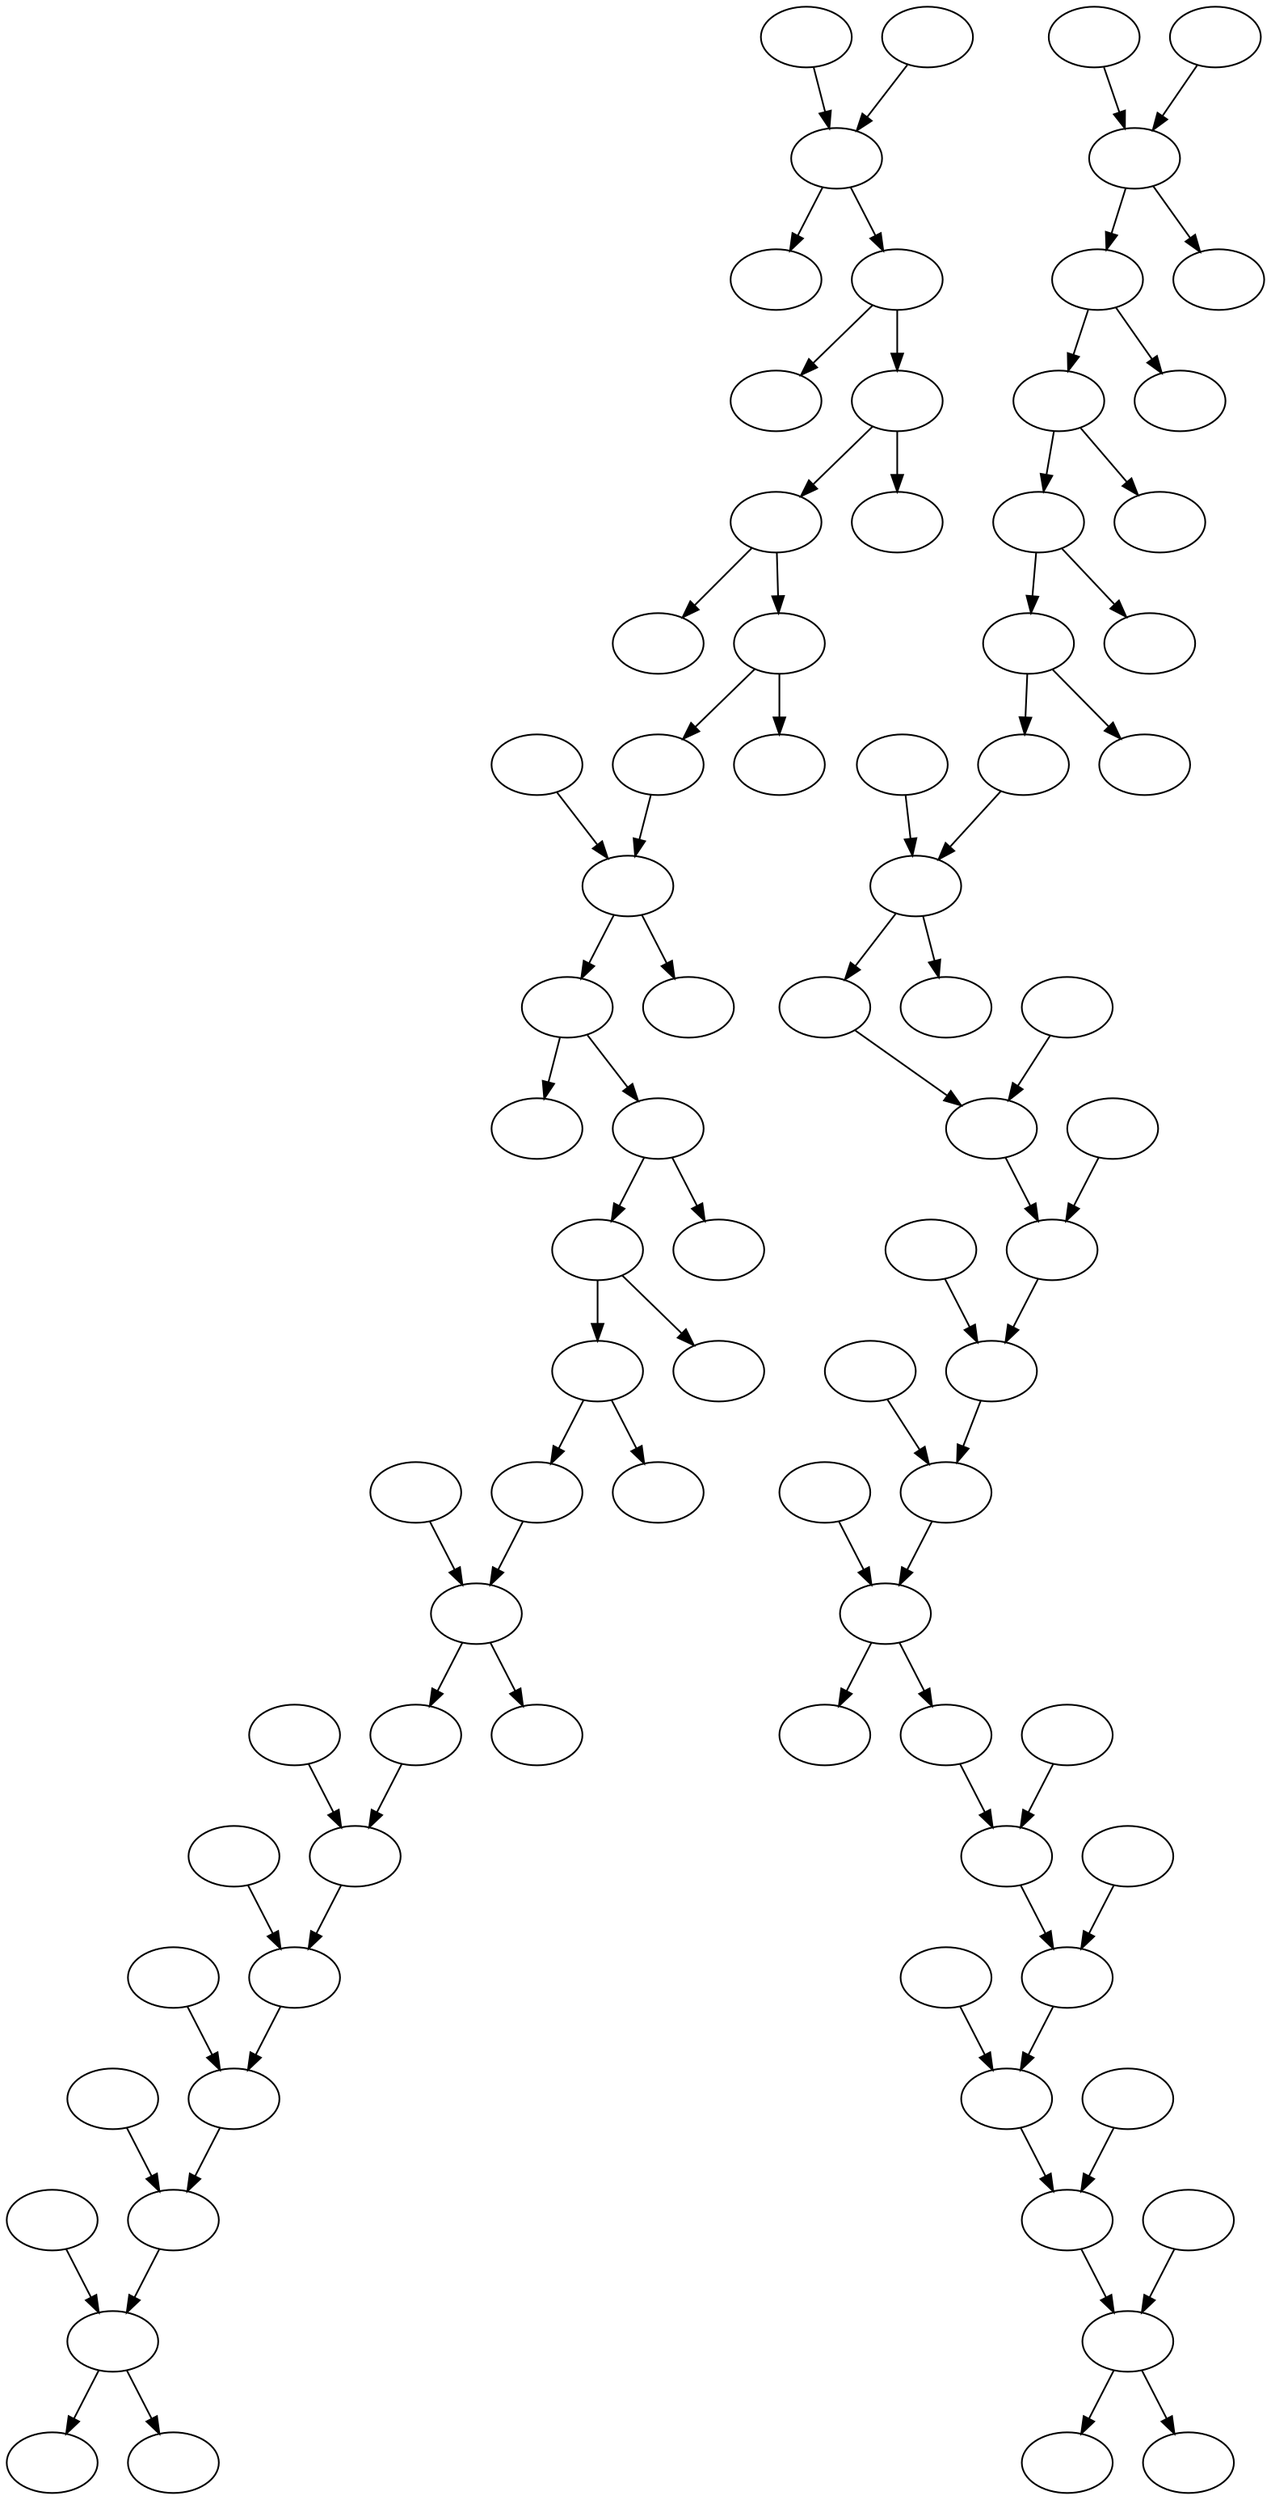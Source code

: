 digraph G {
GCGCGTCTTATCAGGCCTACGTTAATTCTGCAATATATTGAATCTGCATGCTTTT[label=""]TATTGAATCTGCATGCTTTTGTAGGCAGGATAAGGCGTTCACGCCGCATCCGGCA[label=""]
	GCGCGTCTTATCAGGCCTACGTTAATTCTGCAATATATTGAATCTGCATGCTTTT -> TATTGAATCTGCATGCTTTTGTAGGCAGGATAAGGCGTTCACGCCGCATCCGGCA;
CCCGCCTGCCGCGCCTGCCGGAAGCCTGGCAGTAACCGTTCACGGTAGGGTTCAG[label=""]ACGCCACCGACGCCAATCACAAACACTTCGATAACCTGATCGGTATTGAACAGCA[label=""]
	CCCGCCTGCCGCGCCTGCCGGAAGCCTGGCAGTAACCGTTCACGGTAGGGTTCAG -> ACGCCACCGACGCCAATCACAAACACTTCGATAACCTGATCGGTATTGAACAGCA;
GAACGTTTTCTGCGTGTTGCCGATATTCTGGAAAGCAATGCCAGGCAGGGGCAGG[label=""]CGTTTTCTGCGTGTTGCCGATATTCTGGAAAGCAATGCCAGGCAGGGGCAGGGGG[label=""]
	GAACGTTTTCTGCGTGTTGCCGATATTCTGGAAAGCAATGCCAGGCAGGGGCAGG -> CGTTTTCTGCGTGTTGCCGATATTCTGGAAAGCAATGCCAGGCAGGGGCAGGGGG;
GAACGTTTTCTGCGTGTTGCCGATATTCTGGAAAGCAATGCCAGGCAGGGGCAGG[label=""]ATGCTGTTCAATACCGATCAGGTTATCGAAGTGTTTGTGATTGGCGTCGGTGGCG[label=""]
	GAACGTTTTCTGCGTGTTGCCGATATTCTGGAAAGCAATGCCAGGCAGGGGCAGG -> ATGCTGTTCAATACCGATCAGGTTATCGAAGTGTTTGTGATTGGCGTCGGTGGCG;
GCCTGCCGCTTCCTGCCAGCCAAAAGCACTCTCAAAAATAGACCAAATGACGTGG[label=""]TCCGAGTTCCTGTGGCAGCACAACCAGGATCCAATGGCAGTAGATAAACTGGCGG[label=""]
	GCCTGCCGCTTCCTGCCAGCCAAAAGCACTCTCAAAAATAGACCAAATGACGTGG -> TCCGAGTTCCTGTGGCAGCACAACCAGGATCCAATGGCAGTAGATAAACTGGCGG;
ATGCTGTTCAATACCGATCAGGTTATCGAAGTGTTTGTGATTGGCGTCGGTGGCG[label=""]TGTTCAATACCGATCAGGTTATCGAAGTGTTTGTGATTGGCGTCGGTGGCGGTGC[label=""]
	ATGCTGTTCAATACCGATCAGGTTATCGAAGTGTTTGTGATTGGCGTCGGTGGCG -> TGTTCAATACCGATCAGGTTATCGAAGTGTTTGTGATTGGCGTCGGTGGCGGTGC;
ATGCTGTTCAATACCGATCAGGTTATCGAAGTGTTTGTGATTGGCGTCGGTGGCG[label=""]GCTGAACCCTACCGTGAACGGTTACTGCCAGGCTTCCGGCAGGCGCGGCAGGCGG[label=""]
	ATGCTGTTCAATACCGATCAGGTTATCGAAGTGTTTGTGATTGGCGTCGGTGGCG -> GCTGAACCCTACCGTGAACGGTTACTGCCAGGCTTCCGGCAGGCGCGGCAGGCGG;
ACTACCTGCAAAATCAGGAAGGTTTTGTTCATATTTGCCGGCTGGATACGGCGGG[label=""]CTACCTGCAAAATCAGGAAGGTTTTGTTCATATTTGCCGGCTGGATACGGCGGGG[label=""]
	ACTACCTGCAAAATCAGGAAGGTTTTGTTCATATTTGCCGGCTGGATACGGCGGG -> CTACCTGCAAAATCAGGAAGGTTTTGTTCATATTTGCCGGCTGGATACGGCGGGG;
ACTACCTGCAAAATCAGGAAGGTTTTGTTCATATTTGCCGGCTGGATACGGCGGG[label=""]CTGCCGTAGCTTATCGTGCGCTGCGTGATCAGTTGAATCCAGGCGAATATGGCTT[label=""]
	ACTACCTGCAAAATCAGGAAGGTTTTGTTCATATTTGCCGGCTGGATACGGCGGG -> CTGCCGTAGCTTATCGTGCGCTGCGTGATCAGTTGAATCCAGGCGAATATGGCTT;
GGGATAAGGCGTTCACGCCGCATCCGGCATTGACTGCAAACTTAACGCTGCTCGT[label=""]TTCACGCCGCATCCGGCATTGACTGCAAACTTAACGCTGCTCGTAGCGTTTAAAC[label=""]
	GGGATAAGGCGTTCACGCCGCATCCGGCATTGACTGCAAACTTAACGCTGCTCGT -> TTCACGCCGCATCCGGCATTGACTGCAAACTTAACGCTGCTCGTAGCGTTTAAAC;
GATTCAATATATTGCAGAATTAACGTAGGCCTGATAAGACGCGCCAGCGTCGCAT[label=""]TGATAAGACGCGCCAGCGTCGCATCAGGCGCTGAATGCCGGATTGTTACCCGGCA[label=""]
	GATTCAATATATTGCAGAATTAACGTAGGCCTGATAAGACGCGCCAGCGTCGCAT -> TGATAAGACGCGCCAGCGTCGCATCAGGCGCTGAATGCCGGATTGTTACCCGGCA;
ACCTGACAGTGCGGGCTTTTTTTTTCGACCAAAGGTAACGAGGTAACAACCATGC[label=""]GAACGTTTTCTGCGTGTTGCCGATATTCTGGAAAGCAATGCCAGGCAGGGGCAGG[label=""]
	ACCTGACAGTGCGGGCTTTTTTTTTCGACCAAAGGTAACGAGGTAACAACCATGC -> GAACGTTTTCTGCGTGTTGCCGATATTCTGGAAAGCAATGCCAGGCAGGGGCAGG;
ATCGTACTCGCACTTTCCCTGGTTCTGGTCGCTCCCATGGCAGCACAGGCTGCGG[label=""]CGCTAAATGACAAATGCCGGGTAACAATCCGGCATTCAGCGCCTGATGCGACGCT[label=""]
	ATCGTACTCGCACTTTCCCTGGTTCTGGTCGCTCCCATGGCAGCACAGGCTGCGG -> CGCTAAATGACAAATGCCGGGTAACAATCCGGCATTCAGCGCCTGATGCGACGCT;
ATCGTACTCGCACTTTCCCTGGTTCTGGTCGCTCCCATGGCAGCACAGGCTGCGG[label=""]ACTCGCACTTTCCCTGGTTCTGGTCGCTCCCATGGCAGCACAGGCTGCGGGAATT[label=""]
	ATCGTACTCGCACTTTCCCTGGTTCTGGTCGCTCCCATGGCAGCACAGGCTGCGG -> ACTCGCACTTTCCCTGGTTCTGGTCGCTCCCATGGCAGCACAGGCTGCGGGAATT;
ACCGCCTGCCGCGCCTGCCGGAAGCCTGGCAGTAACCGTTCACGGTAGGGTTCAG[label=""]ACGCCACCGACGCCAATCACAAACACTTCGATAACCTGATCGGTATTGAACAGCA[label=""]
	ACCGCCTGCCGCGCCTGCCGGAAGCCTGGCAGTAACCGTTCACGGTAGGGTTCAG -> ACGCCACCGACGCCAATCACAAACACTTCGATAACCTGATCGGTATTGAACAGCA;
CCCTGACAGTGCGGGCTTTTTTTTTCGACCAAAGGTAACGAGGTAACAACCATGC[label=""]GAACGTTTTCTGCGTGTTGCCGATATTCTGGAAAGCAATGCCAGGCAGGGGCAGG[label=""]
	CCCTGACAGTGCGGGCTTTTTTTTTCGACCAAAGGTAACGAGGTAACAACCATGC -> GAACGTTTTCTGCGTGTTGCCGATATTCTGGAAAGCAATGCCAGGCAGGGGCAGG;
CCCGCAGCCTGTGCTGCCATGGGAGCGACCAGAACCAGGGAAAGTGCGAGTACGA[label=""]TTTATCATTGCCCGTTATGGGTCGATATCCGGAGATTACTCGATGAGAACGGCGG[label=""]
	CCCGCAGCCTGTGCTGCCATGGGAGCGACCAGAACCAGGGAAAGTGCGAGTACGA -> TTTATCATTGCCCGTTATGGGTCGATATCCGGAGATTACTCGATGAGAACGGCGG;
TTTATCATTGCCCGTTATGGGTCGATATCCGGAGATTACTCGATGAGAACGGCGG[label=""]TATCATTGCCCGTTATGGGTCGATATCCGGAGATTACTCGATGAGAACGGCGGGT[label=""]
	TTTATCATTGCCCGTTATGGGTCGATATCCGGAGATTACTCGATGAGAACGGCGG -> TATCATTGCCCGTTATGGGTCGATATCCGGAGATTACTCGATGAGAACGGCGGGT;
TTTATCATTGCCCGTTATGGGTCGATATCCGGAGATTACTCGATGAGAACGGCGG[label=""]CAAGCCATATTCGCCTGGATTCAACTGATCACGCAGCGCACGATAAGCTACGGCA[label=""]
	TTTATCATTGCCCGTTATGGGTCGATATCCGGAGATTACTCGATGAGAACGGCGG -> CAAGCCATATTCGCCTGGATTCAACTGATCACGCAGCGCACGATAAGCTACGGCA;
CCCGCCGTTCTCATCGAGTAATCTCCGGATATCGACCCATAACGGGCAATGATAA[label=""]ATCGTACTCGCACTTTCCCTGGTTCTGGTCGCTCCCATGGCAGCACAGGCTGCGG[label=""]
	CCCGCCGTTCTCATCGAGTAATCTCCGGATATCGACCCATAACGGGCAATGATAA -> ATCGTACTCGCACTTTCCCTGGTTCTGGTCGCTCCCATGGCAGCACAGGCTGCGG;
ACCGCCGTTCTCATCGAGTAATCTCCGGATATCGACCCATAACGGGCAATGATAA[label=""]ATCGTACTCGCACTTTCCCTGGTTCTGGTCGCTCCCATGGCAGCACAGGCTGCGG[label=""]
	ACCGCCGTTCTCATCGAGTAATCTCCGGATATCGACCCATAACGGGCAATGATAA -> ATCGTACTCGCACTTTCCCTGGTTCTGGTCGCTCCCATGGCAGCACAGGCTGCGG;
GTCACGCCGCATCCGGCATTGACTGCAAACTTAACGCTGCTCGTAGCGTTTAAAC[label=""]TCACGCCGCATCCGGCATTGACTGCAAACTTAACGCTGCTCGTAGCGTTTAAACA[label=""]
	GTCACGCCGCATCCGGCATTGACTGCAAACTTAACGCTGCTCGTAGCGTTTAAAC -> TCACGCCGCATCCGGCATTGACTGCAAACTTAACGCTGCTCGTAGCGTTTAAACA;
GTGCCGGATGCGGCGTGAACGCCTTATCCTGCCTACAAAAGCATGCAGATTCAAT[label=""]CAAAAGCATGCAGATTCAATATATTGCAGAATTAACGTAGGCCTGATAAGACGCG[label=""]
	GTGCCGGATGCGGCGTGAACGCCTTATCCTGCCTACAAAAGCATGCAGATTCAAT -> CAAAAGCATGCAGATTCAATATATTGCAGAATTAACGTAGGCCTGATAAGACGCG;
ATGCCGGATGCGGCGTGAACGCCTTATCCTGCCTACAAAAGCATGCAGATTCAAT[label=""]CAAAAGCATGCAGATTCAATATATTGCAGAATTAACGTAGGCCTGATAAGACGCG[label=""]
	ATGCCGGATGCGGCGTGAACGCCTTATCCTGCCTACAAAAGCATGCAGATTCAAT -> CAAAAGCATGCAGATTCAATATATTGCAGAATTAACGTAGGCCTGATAAGACGCG;
CCCACGTCATTTGGTCTATTTTTGAGAGTGCTTTTGGCTGGCAGGAAGCGGCAGG[label=""]TGGTGTTTAAACGCTACGAGCAGCGTTAAGTTTGCAGTCAATGCCGGATGCGGCG[label=""]
	CCCACGTCATTTGGTCTATTTTTGAGAGTGCTTTTGGCTGGCAGGAAGCGGCAGG -> TGGTGTTTAAACGCTACGAGCAGCGTTAAGTTTGCAGTCAATGCCGGATGCGGCG;
CCCACGTCATTTGGTCTATTTTTGAGAGTGCTTTTGGCTGGCAGGAAGCGGCAGG[label=""]ACGTCATTTGGTCTATTTTTGAGAGTGCTTTTGGCTGGCAGGAAGCGGCAGGGGG[label=""]
	CCCACGTCATTTGGTCTATTTTTGAGAGTGCTTTTGGCTGGCAGGAAGCGGCAGG -> ACGTCATTTGGTCTATTTTTGAGAGTGCTTTTGGCTGGCAGGAAGCGGCAGGGGG;
TCGCGTCTTATCAGGCCTACGTTAATTCTGCAATATATTGAATCTGCATGCTTTT[label=""]TATTGAATCTGCATGCTTTTGTAGGCAGGATAAGGCGTTCACGCCGCATCCGGCA[label=""]
	TCGCGTCTTATCAGGCCTACGTTAATTCTGCAATATATTGAATCTGCATGCTTTT -> TATTGAATCTGCATGCTTTTGTAGGCAGGATAAGGCGTTCACGCCGCATCCGGCA;
AAGCGTCGCATCAGGCGCTGAATGCCGGATTGTTACCCGGCATTTGTCATTTAGC[label=""]TCCGCAGCCTGTGCTGCCATGGGAGCGACCAGAACCAGGGAAAGTGCGAGTACGA[label=""]
	AAGCGTCGCATCAGGCGCTGAATGCCGGATTGTTACCCGGCATTTGTCATTTAGC -> TCCGCAGCCTGTGCTGCCATGGGAGCGACCAGAACCAGGGAAAGTGCGAGTACGA;
TGGTGTTTAAACGCTACGAGCAGCGTTAAGTTTGCAGTCAATGCCGGATGCGGCG[label=""]GTGTTTAAACGCTACGAGCAGCGTTAAGTTTGCAGTCAATGCCGGATGCGGCGTG[label=""]
	TGGTGTTTAAACGCTACGAGCAGCGTTAAGTTTGCAGTCAATGCCGGATGCGGCG -> GTGTTTAAACGCTACGAGCAGCGTTAAGTTTGCAGTCAATGCCGGATGCGGCGTG;
TGGTGTTTAAACGCTACGAGCAGCGTTAAGTTTGCAGTCAATGCCGGATGCGGCG[label=""]TGTTTAAACGCTACGAGCAGCGTTAAGTTTGCAGTCAATGCCGGATGCGGCGCGA[label=""]
	TGGTGTTTAAACGCTACGAGCAGCGTTAAGTTTGCAGTCAATGCCGGATGCGGCG -> TGTTTAAACGCTACGAGCAGCGTTAAGTTTGCAGTCAATGCCGGATGCGGCGCGA;
CCCTGCCGCTTCCTGCCAGCCAAAAGCACTCTCAAAAATAGACCAAATGACGTGG[label=""]TCCGAGTTCCTGTGGCAGCACAACCAGGATCCAATGGCAGTAGATAAACTGGCGG[label=""]
	CCCTGCCGCTTCCTGCCAGCCAAAAGCACTCTCAAAAATAGACCAAATGACGTGG -> TCCGAGTTCCTGTGGCAGCACAACCAGGATCCAATGGCAGTAGATAAACTGGCGG;
AGGATAAGGCGTTCACGCCGCATCCGGCATTGACTGCAAACTTAACGCTGCTCGT[label=""]TTCACGCCGCATCCGGCATTGACTGCAAACTTAACGCTGCTCGTAGCGTTTAAAC[label=""]
	AGGATAAGGCGTTCACGCCGCATCCGGCATTGACTGCAAACTTAACGCTGCTCGT -> TTCACGCCGCATCCGGCATTGACTGCAAACTTAACGCTGCTCGTAGCGTTTAAAC;
CGCTAAATGACAAATGCCGGGTAACAATCCGGCATTCAGCGCCTGATGCGACGCT[label=""]CAAATGCCGGGTAACAATCCGGCATTCAGCGCCTGATGCGACGCTTGCGCGTCTT[label=""]
	CGCTAAATGACAAATGCCGGGTAACAATCCGGCATTCAGCGCCTGATGCGACGCT -> CAAATGCCGGGTAACAATCCGGCATTCAGCGCCTGATGCGACGCTTGCGCGTCTT;
CGCTAAATGACAAATGCCGGGTAACAATCCGGCATTCAGCGCCTGATGCGACGCT[label=""]GCTAAATGACAAATGCCGGGTAACAATCCGGCATTCAGCGCCTGATGCGACGCTG[label=""]
	CGCTAAATGACAAATGCCGGGTAACAATCCGGCATTCAGCGCCTGATGCGACGCT -> GCTAAATGACAAATGCCGGGTAACAATCCGGCATTCAGCGCCTGATGCGACGCTG;
TCCGCCAGTTTATCTACTGCCATTGGATCCTGGTTGTGCTGCCACAGGAACTCGG[label=""]CCCACGTCATTTGGTCTATTTTTGAGAGTGCTTTTGGCTGGCAGGAAGCGGCAGG[label=""]
	TCCGCCAGTTTATCTACTGCCATTGGATCCTGGTTGTGCTGCCACAGGAACTCGG -> CCCACGTCATTTGGTCTATTTTTGAGAGTGCTTTTGGCTGGCAGGAAGCGGCAGG;
GCGCCGCATCCGGCATTGACTGCAAACTTAACGCTGCTCGTAGCGTTTAAACACC[label=""]GCCTGCCGCTTCCTGCCAGCCAAAAGCACTCTCAAAAATAGACCAAATGACGTGG[label=""]
	GCGCCGCATCCGGCATTGACTGCAAACTTAACGCTGCTCGTAGCGTTTAAACACC -> GCCTGCCGCTTCCTGCCAGCCAAAAGCACTCTCAAAAATAGACCAAATGACGTGG;
ACAGCGTCGCATCAGGCGCTGAATGCCGGATTGTTACCCGGCATTTGTCATTTAG[label=""]CAGCGTCGCATCAGGCGCTGAATGCCGGATTGTTACCCGGCATTTGTCATTTAGC[label=""]
	ACAGCGTCGCATCAGGCGCTGAATGCCGGATTGTTACCCGGCATTTGTCATTTAG -> CAGCGTCGCATCAGGCGCTGAATGCCGGATTGTTACCCGGCATTTGTCATTTAGC;
TATTGAATCTGCATGCTTTTGTAGGCAGGATAAGGCGTTCACGCCGCATCCGGCA[label=""]AGGATAAGGCGTTCACGCCGCATCCGGCATTGACTGCAAACTTAACGCTGCTCGT[label=""]
	TATTGAATCTGCATGCTTTTGTAGGCAGGATAAGGCGTTCACGCCGCATCCGGCA -> AGGATAAGGCGTTCACGCCGCATCCGGCATTGACTGCAAACTTAACGCTGCTCGT;
TATTGAATCTGCATGCTTTTGTAGGCAGGATAAGGCGTTCACGCCGCATCCGGCA[label=""]CTGCATGCTTTTGTAGGCAGGATAAGGCGTTCACGCCGCATCCGGCACTGGTTGC[label=""]
	TATTGAATCTGCATGCTTTTGTAGGCAGGATAAGGCGTTCACGCCGCATCCGGCA -> CTGCATGCTTTTGTAGGCAGGATAAGGCGTTCACGCCGCATCCGGCACTGGTTGC;
TGTTTAAACGCTACGAGCAGCGTTAAGTTTGCAGTCAATGCCGGATGCGGCGTGA[label=""]TACGAGCAGCGTTAAGTTTGCAGTCAATGCCGGATGCGGCGTGAACGCCTTATCC[label=""]
	TGTTTAAACGCTACGAGCAGCGTTAAGTTTGCAGTCAATGCCGGATGCGGCGTGA -> TACGAGCAGCGTTAAGTTTGCAGTCAATGCCGGATGCGGCGTGAACGCCTTATCC;
TGTTTAAACGCTACGAGCAGCGTTAAGTTTGCAGTCAATGCCGGATGCGGCGTGA[label=""]AGCAGCGTTAAGTTTGCAGTCAATGCCGGATGCGGCGTGACCGCCTTATCCGGCC[label=""]
	TGTTTAAACGCTACGAGCAGCGTTAAGTTTGCAGTCAATGCCGGATGCGGCGTGA -> AGCAGCGTTAAGTTTGCAGTCAATGCCGGATGCGGCGTGACCGCCTTATCCGGCC;
TCACGCCGCATCCGGCATTGACTGCAAACTTAACGCTGCTCGTAGCGTTTAAACA[label=""]ACGCCGCATCCGGCATTGACTGCAAACTTAACGCTGCTCGTAGCGTTTAAACACC[label=""]
	TCACGCCGCATCCGGCATTGACTGCAAACTTAACGCTGCTCGTAGCGTTTAAACA -> ACGCCGCATCCGGCATTGACTGCAAACTTAACGCTGCTCGTAGCGTTTAAACACC;
CAAGCCATATTCGCCTGGATTCAACTGATCACGCAGCGCACGATAAGCTACGGCA[label=""]GCCCGCCGTATCCAGCCGGCAAATATGAACAAAACCTTCCTGATTTTGCAGGTAG[label=""]
	CAAGCCATATTCGCCTGGATTCAACTGATCACGCAGCGCACGATAAGCTACGGCA -> GCCCGCCGTATCCAGCCGGCAAATATGAACAAAACCTTCCTGATTTTGCAGGTAG;
GCTAAATGACAAATGCCGGGTAACAATCCGGCATTCAGCGCCTGATGCGACGCTG[label=""]ATGCCGGGTAACAATCCGGCATTCAGCGCCTGATGCGACGCTGGCGCGTCTTATC[label=""]
	GCTAAATGACAAATGCCGGGTAACAATCCGGCATTCAGCGCCTGATGCGACGCTG -> ATGCCGGGTAACAATCCGGCATTCAGCGCCTGATGCGACGCTGGCGCGTCTTATC;
GCTAAATGACAAATGCCGGGTAACAATCCGGCATTCAGCGCCTGATGCGACGCTG[label=""]GACAAATGCCGGGTAACAATCCGGCATTCAGCGCCTGATGCGACGCTGTCGCGTC[label=""]
	GCTAAATGACAAATGCCGGGTAACAATCCGGCATTCAGCGCCTGATGCGACGCTG -> GACAAATGCCGGGTAACAATCCGGCATTCAGCGCCTGATGCGACGCTGTCGCGTC;
CCAGCGTCGCATCAGGCGCTGAATGCCGGATTGTTACCCGGCATTTGTCATTTAG[label=""]CAGCGTCGCATCAGGCGCTGAATGCCGGATTGTTACCCGGCATTTGTCATTTAGC[label=""]
	CCAGCGTCGCATCAGGCGCTGAATGCCGGATTGTTACCCGGCATTTGTCATTTAG -> CAGCGTCGCATCAGGCGCTGAATGCCGGATTGTTACCCGGCATTTGTCATTTAGC;
GCTGAACCCTACCGTGAACGGTTACTGCCAGGCTTCCGGCAGGCGCGGCAGGCGG[label=""]CTGAACCCTACCGTGAACGGTTACTGCCAGGCTTCCGGCAGGCGCGGCAGGCGGG[label=""]
	GCTGAACCCTACCGTGAACGGTTACTGCCAGGCTTCCGGCAGGCGCGGCAGGCGG -> CTGAACCCTACCGTGAACGGTTACTGCCAGGCTTCCGGCAGGCGCGGCAGGCGGG;
GCTGAACCCTACCGTGAACGGTTACTGCCAGGCTTCCGGCAGGCGCGGCAGGCGG[label=""]ACTACCTGCAAAATCAGGAAGGTTTTGTTCATATTTGCCGGCTGGATACGGCGGG[label=""]
	GCTGAACCCTACCGTGAACGGTTACTGCCAGGCTTCCGGCAGGCGCGGCAGGCGG -> ACTACCTGCAAAATCAGGAAGGTTTTGTTCATATTTGCCGGCTGGATACGGCGGG;
GTGTTTAAACGCTACGAGCAGCGTTAAGTTTGCAGTCAATGCCGGATGCGGCGTG[label=""]TTAAACGCTACGAGCAGCGTTAAGTTTGCAGTCAATGCCGGATGCGGCGTGCACG[label=""]
	GTGTTTAAACGCTACGAGCAGCGTTAAGTTTGCAGTCAATGCCGGATGCGGCGTG -> TTAAACGCTACGAGCAGCGTTAAGTTTGCAGTCAATGCCGGATGCGGCGTGCACG;
GTGTTTAAACGCTACGAGCAGCGTTAAGTTTGCAGTCAATGCCGGATGCGGCGTG[label=""]TGTTTAAACGCTACGAGCAGCGTTAAGTTTGCAGTCAATGCCGGATGCGGCGTGA[label=""]
	GTGTTTAAACGCTACGAGCAGCGTTAAGTTTGCAGTCAATGCCGGATGCGGCGTG -> TGTTTAAACGCTACGAGCAGCGTTAAGTTTGCAGTCAATGCCGGATGCGGCGTGA;
TGATAAGACGCGCCAGCGTCGCATCAGGCGCTGAATGCCGGATTGTTACCCGGCA[label=""]CCAGCGTCGCATCAGGCGCTGAATGCCGGATTGTTACCCGGCATTTGTCATTTAG[label=""]
	TGATAAGACGCGCCAGCGTCGCATCAGGCGCTGAATGCCGGATTGTTACCCGGCA -> CCAGCGTCGCATCAGGCGCTGAATGCCGGATTGTTACCCGGCATTTGTCATTTAG;
CCGCCACCGACGCCAATCACAAACACTTCGATAACCTGATCGGTATTGAACAGCA[label=""]ACCTGCCCCTGCCTGGCATTGCTTTCCAGAATATCGGCAACACGCAGAAAACGTT[label=""]
	CCGCCACCGACGCCAATCACAAACACTTCGATAACCTGATCGGTATTGAACAGCA -> ACCTGCCCCTGCCTGGCATTGCTTTCCAGAATATCGGCAACACGCAGAAAACGTT;
CCCCGCCGTATCCAGCCGGCAAATATGAACAAAACCTTCCTGATTTTGCAGGTAG[label=""]ACCGCCTGCCGCGCCTGCCGGAAGCCTGGCAGTAACCGTTCACGGTAGGGTTCAG[label=""]
	CCCCGCCGTATCCAGCCGGCAAATATGAACAAAACCTTCCTGATTTTGCAGGTAG -> ACCGCCTGCCGCGCCTGCCGGAAGCCTGGCAGTAACCGTTCACGGTAGGGTTCAG;
ACCTGCCCCTGCCTGGCATTGCTTTCCAGAATATCGGCAACACGCAGAAAACGTT[label=""]CGCATGGTTGTTACCTCGTTACCTTTGGTCGAAAAAAAAAGCCCGCACTGTCAGG[label=""]
	ACCTGCCCCTGCCTGGCATTGCTTTCCAGAATATCGGCAACACGCAGAAAACGTT -> CGCATGGTTGTTACCTCGTTACCTTTGGTCGAAAAAAAAAGCCCGCACTGTCAGG;
CCCGCCAGTTTATCTACTGCCATTGGATCCTGGTTGTGCTGCCACAGGAACTCGG[label=""]CCCACGTCATTTGGTCTATTTTTGAGAGTGCTTTTGGCTGGCAGGAAGCGGCAGG[label=""]
	CCCGCCAGTTTATCTACTGCCATTGGATCCTGGTTGTGCTGCCACAGGAACTCGG -> CCCACGTCATTTGGTCTATTTTTGAGAGTGCTTTTGGCTGGCAGGAAGCGGCAGG;
CCCTGCCCCTGCCTGGCATTGCTTTCCAGAATATCGGCAACACGCAGAAAACGTT[label=""]CGCATGGTTGTTACCTCGTTACCTTTGGTCGAAAAAAAAAGCCCGCACTGTCAGG[label=""]
	CCCTGCCCCTGCCTGGCATTGCTTTCCAGAATATCGGCAACACGCAGAAAACGTT -> CGCATGGTTGTTACCTCGTTACCTTTGGTCGAAAAAAAAAGCCCGCACTGTCAGG;
CAGCGTCGCATCAGGCGCTGAATGCCGGATTGTTACCCGGCATTTGTCATTTAGC[label=""]TCCGCAGCCTGTGCTGCCATGGGAGCGACCAGAACCAGGGAAAGTGCGAGTACGA[label=""]
	CAGCGTCGCATCAGGCGCTGAATGCCGGATTGTTACCCGGCATTTGTCATTTAGC -> TCCGCAGCCTGTGCTGCCATGGGAGCGACCAGAACCAGGGAAAGTGCGAGTACGA;
AATTCAATATATTGCAGAATTAACGTAGGCCTGATAAGACGCGCCAGCGTCGCAT[label=""]TGATAAGACGCGCCAGCGTCGCATCAGGCGCTGAATGCCGGATTGTTACCCGGCA[label=""]
	AATTCAATATATTGCAGAATTAACGTAGGCCTGATAAGACGCGCCAGCGTCGCAT -> TGATAAGACGCGCCAGCGTCGCATCAGGCGCTGAATGCCGGATTGTTACCCGGCA;
CAAAAGCATGCAGATTCAATATATTGCAGAATTAACGTAGGCCTGATAAGACGCG[label=""]CATGCAGATTCAATATATTGCAGAATTAACGTAGGCCTGATAAGACGCGACAGCG[label=""]
	CAAAAGCATGCAGATTCAATATATTGCAGAATTAACGTAGGCCTGATAAGACGCG -> CATGCAGATTCAATATATTGCAGAATTAACGTAGGCCTGATAAGACGCGACAGCG;
CAAAAGCATGCAGATTCAATATATTGCAGAATTAACGTAGGCCTGATAAGACGCG[label=""]GATTCAATATATTGCAGAATTAACGTAGGCCTGATAAGACGCGCCAGCGTCGCAT[label=""]
	CAAAAGCATGCAGATTCAATATATTGCAGAATTAACGTAGGCCTGATAAGACGCG -> GATTCAATATATTGCAGAATTAACGTAGGCCTGATAAGACGCGCCAGCGTCGCAT;
GCACGCCGCATCCGGCATTGACTGCAAACTTAACGCTGCTCGTAGCGTTTAAACA[label=""]ACGCCGCATCCGGCATTGACTGCAAACTTAACGCTGCTCGTAGCGTTTAAACACC[label=""]
	GCACGCCGCATCCGGCATTGACTGCAAACTTAACGCTGCTCGTAGCGTTTAAACA -> ACGCCGCATCCGGCATTGACTGCAAACTTAACGCTGCTCGTAGCGTTTAAACACC;
GCCCGCCGTATCCAGCCGGCAAATATGAACAAAACCTTCCTGATTTTGCAGGTAG[label=""]ACCGCCTGCCGCGCCTGCCGGAAGCCTGGCAGTAACCGTTCACGGTAGGGTTCAG[label=""]
	GCCCGCCGTATCCAGCCGGCAAATATGAACAAAACCTTCCTGATTTTGCAGGTAG -> ACCGCCTGCCGCGCCTGCCGGAAGCCTGGCAGTAACCGTTCACGGTAGGGTTCAG;
ACGCCGCATCCGGCATTGACTGCAAACTTAACGCTGCTCGTAGCGTTTAAACACC[label=""]GCCTGCCGCTTCCTGCCAGCCAAAAGCACTCTCAAAAATAGACCAAATGACGTGG[label=""]
	ACGCCGCATCCGGCATTGACTGCAAACTTAACGCTGCTCGTAGCGTTTAAACACC -> GCCTGCCGCTTCCTGCCAGCCAAAAGCACTCTCAAAAATAGACCAAATGACGTGG;
ACGCCACCGACGCCAATCACAAACACTTCGATAACCTGATCGGTATTGAACAGCA[label=""]ACCTGCCCCTGCCTGGCATTGCTTTCCAGAATATCGGCAACACGCAGAAAACGTT[label=""]
	ACGCCACCGACGCCAATCACAAACACTTCGATAACCTGATCGGTATTGAACAGCA -> ACCTGCCCCTGCCTGGCATTGCTTTCCAGAATATCGGCAACACGCAGAAAACGTT;
CGCATGGTTGTTACCTCGTTACCTTTGGTCGAAAAAAAAAGCCCGCACTGTCAGG[label=""]TCTTTTTTTAATCCACACAGAGACATATTGCCCGTTGCAGTCAGAATGAAAAGCT[label=""]
	CGCATGGTTGTTACCTCGTTACCTTTGGTCGAAAAAAAAAGCCCGCACTGTCAGG -> TCTTTTTTTAATCCACACAGAGACATATTGCCCGTTGCAGTCAGAATGAAAAGCT;
CGCATGGTTGTTACCTCGTTACCTTTGGTCGAAAAAAAAAGCCCGCACTGTCAGG[label=""]TGGTTGTTACCTCGTTACCTTTGGTCGAAAAAAAAAGCCCGCACTGTCAGGGGCG[label=""]
	CGCATGGTTGTTACCTCGTTACCTTTGGTCGAAAAAAAAAGCCCGCACTGTCAGG -> TGGTTGTTACCTCGTTACCTTTGGTCGAAAAAAAAAGCCCGCACTGTCAGGGGCG;
CTGCCGTAGCTTATCGTGCGCTGCGTGATCAGTTGAATCCAGGCGAATATGGCTT[label=""]CCGTAGCTTATCGTGCGCTGCGTGATCAGTTGAATCCAGGCGAATATGGCTTTTT[label=""]
	CTGCCGTAGCTTATCGTGCGCTGCGTGATCAGTTGAATCCAGGCGAATATGGCTT -> CCGTAGCTTATCGTGCGCTGCGTGATCAGTTGAATCCAGGCGAATATGGCTTTTT;
CTGCCGTAGCTTATCGTGCGCTGCGTGATCAGTTGAATCCAGGCGAATATGGCTT[label=""]ACCGCCGTTCTCATCGAGTAATCTCCGGATATCGACCCATAACGGGCAATGATAA[label=""]
	CTGCCGTAGCTTATCGTGCGCTGCGTGATCAGTTGAATCCAGGCGAATATGGCTT -> ACCGCCGTTCTCATCGAGTAATCTCCGGATATCGACCCATAACGGGCAATGATAA;
TTCACGCCGCATCCGGCATTGACTGCAAACTTAACGCTGCTCGTAGCGTTTAAAC[label=""]TCACGCCGCATCCGGCATTGACTGCAAACTTAACGCTGCTCGTAGCGTTTAAACA[label=""]
	TTCACGCCGCATCCGGCATTGACTGCAAACTTAACGCTGCTCGTAGCGTTTAAAC -> TCACGCCGCATCCGGCATTGACTGCAAACTTAACGCTGCTCGTAGCGTTTAAACA;
GATGCGACGCTGGCGCGTCTTATCAGGCCTACGTTAATTCTGCAATATATTGAAT[label=""]GCGCGTCTTATCAGGCCTACGTTAATTCTGCAATATATTGAATCTGCATGCTTTT[label=""]
	GATGCGACGCTGGCGCGTCTTATCAGGCCTACGTTAATTCTGCAATATATTGAAT -> GCGCGTCTTATCAGGCCTACGTTAATTCTGCAATATATTGAATCTGCATGCTTTT;
GATGCGACGCTGGCGCGTCTTATCAGGCCTACGTTAATTCTGCAATATATTGAAT[label=""]TGCGACGCTGGCGCGTCTTATCAGGCCTACGTTAATTCTGCAATATATTGAATTT[label=""]
	GATGCGACGCTGGCGCGTCTTATCAGGCCTACGTTAATTCTGCAATATATTGAAT -> TGCGACGCTGGCGCGTCTTATCAGGCCTACGTTAATTCTGCAATATATTGAATTT;
TCCGAGTTCCTGTGGCAGCACAACCAGGATCCAATGGCAGTAGATAAACTGGCGG[label=""]AGTTCCTGTGGCAGCACAACCAGGATCCAATGGCAGTAGATAAACTGGCGGGAGG[label=""]
	TCCGAGTTCCTGTGGCAGCACAACCAGGATCCAATGGCAGTAGATAAACTGGCGG -> AGTTCCTGTGGCAGCACAACCAGGATCCAATGGCAGTAGATAAACTGGCGGGAGG;
TCCGAGTTCCTGTGGCAGCACAACCAGGATCCAATGGCAGTAGATAAACTGGCGG[label=""]CGGCAGAACGGTGCGACCAAACTGCTCGTTCAGTACTTCACCCATCGCCAGATAG[label=""]
	TCCGAGTTCCTGTGGCAGCACAACCAGGATCCAATGGCAGTAGATAAACTGGCGG -> CGGCAGAACGGTGCGACCAAACTGCTCGTTCAGTACTTCACCCATCGCCAGATAG;
ATGCCGGGTAACAATCCGGCATTCAGCGCCTGATGCGACGCTGGCGCGTCTTATC[label=""]GATGCGACGCTGGCGCGTCTTATCAGGCCTACGTTAATTCTGCAATATATTGAAT[label=""]
	ATGCCGGGTAACAATCCGGCATTCAGCGCCTGATGCGACGCTGGCGCGTCTTATC -> GATGCGACGCTGGCGCGTCTTATCAGGCCTACGTTAATTCTGCAATATATTGAAT;
ATGCCGGGTAACAATCCGGCATTCAGCGCCTGATGCGACGCTGGCGCGTCTTATC[label=""]CGGGTAACAATCCGGCATTCAGCGCCTGATGCGACGCTGGCGCGTCTTATCTGGC[label=""]
	ATGCCGGGTAACAATCCGGCATTCAGCGCCTGATGCGACGCTGGCGCGTCTTATC -> CGGGTAACAATCCGGCATTCAGCGCCTGATGCGACGCTGGCGCGTCTTATCTGGC;
AAAGCCATATTCGCCTGGATTCAACTGATCACGCAGCGCACGATAAGCTACGGCA[label=""]GCCCGCCGTATCCAGCCGGCAAATATGAACAAAACCTTCCTGATTTTGCAGGTAG[label=""]
	AAAGCCATATTCGCCTGGATTCAACTGATCACGCAGCGCACGATAAGCTACGGCA -> GCCCGCCGTATCCAGCCGGCAAATATGAACAAAACCTTCCTGATTTTGCAGGTAG;
AGATAAGACGCGCCAGCGTCGCATCAGGCGCTGAATGCCGGATTGTTACCCGGCA[label=""]CCAGCGTCGCATCAGGCGCTGAATGCCGGATTGTTACCCGGCATTTGTCATTTAG[label=""]
	AGATAAGACGCGCCAGCGTCGCATCAGGCGCTGAATGCCGGATTGTTACCCGGCA -> CCAGCGTCGCATCAGGCGCTGAATGCCGGATTGTTACCCGGCATTTGTCATTTAG;
TCCGCAGCCTGTGCTGCCATGGGAGCGACCAGAACCAGGGAAAGTGCGAGTACGA[label=""]TTTATCATTGCCCGTTATGGGTCGATATCCGGAGATTACTCGATGAGAACGGCGG[label=""]
	TCCGCAGCCTGTGCTGCCATGGGAGCGACCAGAACCAGGGAAAGTGCGAGTACGA -> TTTATCATTGCCCGTTATGGGTCGATATCCGGAGATTACTCGATGAGAACGGCGG;
TACGAGCAGCGTTAAGTTTGCAGTCAATGCCGGATGCGGCGTGAACGCCTTATCC[label=""]GAGCAGCGTTAAGTTTGCAGTCAATGCCGGATGCGGCGTGAACGCCTTATCCCGC[label=""]
	TACGAGCAGCGTTAAGTTTGCAGTCAATGCCGGATGCGGCGTGAACGCCTTATCC -> GAGCAGCGTTAAGTTTGCAGTCAATGCCGGATGCGGCGTGAACGCCTTATCCCGC;
TACGAGCAGCGTTAAGTTTGCAGTCAATGCCGGATGCGGCGTGAACGCCTTATCC[label=""]ATGCCGGATGCGGCGTGAACGCCTTATCCTGCCTACAAAAGCATGCAGATTCAAT[label=""]
	TACGAGCAGCGTTAAGTTTGCAGTCAATGCCGGATGCGGCGTGAACGCCTTATCC -> ATGCCGGATGCGGCGTGAACGCCTTATCCTGCCTACAAAAGCATGCAGATTCAAT;
}
